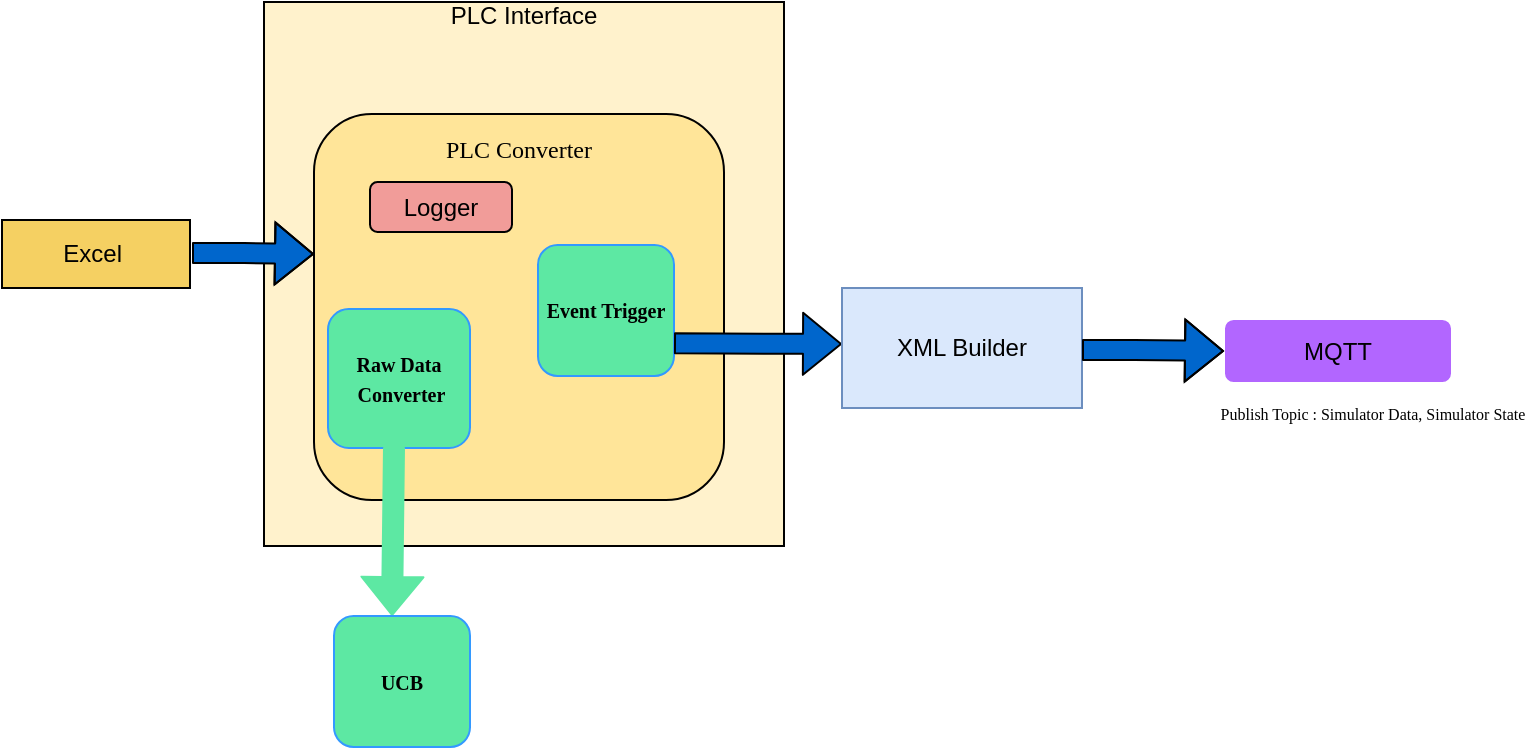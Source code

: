 <mxfile version="12.7.0" type="github">
  <diagram id="KBWNeWzFb76yXDcvMDIo" name="Page-1">
    <mxGraphModel dx="1102" dy="565" grid="0" gridSize="10" guides="1" tooltips="1" connect="1" arrows="1" fold="1" page="1" pageScale="1" pageWidth="850" pageHeight="1100" background="#FFFFFF" math="0" shadow="0">
      <root>
        <mxCell id="0"/>
        <mxCell id="1" parent="0"/>
        <mxCell id="OlLMTqEd5MZmWg_V515S-2" value="&lt;div&gt;PLC Interface&lt;/div&gt;&lt;div&gt;&lt;br&gt;&lt;/div&gt;&lt;div&gt;&lt;br&gt;&lt;/div&gt;&lt;div&gt;&lt;br&gt;&lt;/div&gt;&lt;div&gt;&lt;br&gt;&lt;/div&gt;&lt;div&gt;&lt;br&gt;&lt;/div&gt;&lt;div&gt;&lt;br&gt;&lt;/div&gt;&lt;div&gt;&lt;br&gt;&lt;/div&gt;&lt;div&gt;&lt;br&gt;&lt;/div&gt;&lt;div&gt;&lt;br&gt;&lt;/div&gt;&lt;div&gt;&lt;br&gt;&lt;/div&gt;&lt;div&gt;&lt;br&gt;&lt;/div&gt;&lt;div&gt;&lt;br&gt;&lt;/div&gt;&lt;div&gt;&lt;br&gt;&lt;/div&gt;&lt;div&gt;&lt;br&gt;&lt;/div&gt;&lt;div&gt;&lt;br&gt;&lt;/div&gt;&lt;div&gt;&lt;br&gt;&lt;/div&gt;&lt;div&gt;&lt;br&gt;&lt;/div&gt;&lt;div&gt;&lt;br&gt;&lt;/div&gt;" style="rounded=0;whiteSpace=wrap;html=1;align=center;fillColor=#FFF2CC;" parent="1" vertex="1">
          <mxGeometry x="166" y="69" width="260" height="272" as="geometry"/>
        </mxCell>
        <mxCell id="OlLMTqEd5MZmWg_V515S-4" value="MQTT" style="rounded=1;whiteSpace=wrap;html=1;fillColor=#B266FF;strokeColor=#FFFFFF;" parent="1" vertex="1">
          <mxGeometry x="646" y="227.5" width="114" height="32" as="geometry"/>
        </mxCell>
        <mxCell id="OlLMTqEd5MZmWg_V515S-6" value="&lt;font face=&quot;Verdana&quot;&gt;PLC Converter&lt;br&gt;&lt;br&gt;&lt;br&gt;&lt;br&gt;&lt;br&gt;&lt;br&gt;&lt;br&gt;&lt;br&gt;&lt;br&gt;&lt;br&gt;&lt;br&gt;&lt;br&gt;&lt;/font&gt;" style="rounded=1;whiteSpace=wrap;html=1;fillColor=#FFE599;" parent="1" vertex="1">
          <mxGeometry x="191" y="125" width="205" height="193" as="geometry"/>
        </mxCell>
        <mxCell id="OlLMTqEd5MZmWg_V515S-7" value="Logger" style="rounded=1;whiteSpace=wrap;html=1;fillColor=#F19C99;" parent="1" vertex="1">
          <mxGeometry x="219" y="159" width="71" height="25" as="geometry"/>
        </mxCell>
        <mxCell id="OlLMTqEd5MZmWg_V515S-15" value="&lt;b&gt;&lt;font face=&quot;Verdana&quot; style=&quot;font-size: 10px&quot;&gt;Event Trigger&lt;/font&gt;&lt;/b&gt;" style="rounded=1;whiteSpace=wrap;html=1;fillColor=#5DE8A3;strokeColor=#3399FF;" parent="1" vertex="1">
          <mxGeometry x="303" y="190.5" width="68" height="65.5" as="geometry"/>
        </mxCell>
        <mxCell id="OlLMTqEd5MZmWg_V515S-19" value="" style="shape=flexArrow;endArrow=classic;html=1;fillColor=#0066CC;" parent="1" edge="1">
          <mxGeometry width="50" height="50" relative="1" as="geometry">
            <mxPoint x="130" y="194.5" as="sourcePoint"/>
            <mxPoint x="191" y="195" as="targetPoint"/>
            <Array as="points">
              <mxPoint x="156" y="194.5"/>
            </Array>
          </mxGeometry>
        </mxCell>
        <mxCell id="OlLMTqEd5MZmWg_V515S-29" value="" style="shape=flexArrow;endArrow=classic;html=1;fillColor=#0066CC;exitX=1;exitY=0.75;exitDx=0;exitDy=0;" parent="1" edge="1" source="OlLMTqEd5MZmWg_V515S-15">
          <mxGeometry width="50" height="50" relative="1" as="geometry">
            <mxPoint x="396" y="240" as="sourcePoint"/>
            <mxPoint x="455" y="240" as="targetPoint"/>
          </mxGeometry>
        </mxCell>
        <mxCell id="OlLMTqEd5MZmWg_V515S-32" value="&lt;font style=&quot;font-size: 8px&quot; face=&quot;Times New Roman&quot;&gt;Publish Topic : Simulator Data, Simulator State&lt;/font&gt;" style="text;html=1;align=center;verticalAlign=middle;resizable=0;points=[];autosize=1;" parent="1" vertex="1">
          <mxGeometry x="638" y="264" width="163" height="19" as="geometry"/>
        </mxCell>
        <mxCell id="OlLMTqEd5MZmWg_V515S-5" value="Excel&amp;nbsp;" style="rounded=0;whiteSpace=wrap;html=1;fillColor=#F5D062;" parent="1" vertex="1">
          <mxGeometry x="35" y="178" width="94" height="34" as="geometry"/>
        </mxCell>
        <mxCell id="OlLMTqEd5MZmWg_V515S-14" value="&lt;b&gt;&lt;font style=&quot;font-size: 10px&quot; face=&quot;Verdana&quot;&gt;Raw Data&lt;br&gt;&amp;nbsp;C&lt;span style=&quot;color: rgba(0 , 0 , 0 , 0) ; white-space: nowrap ; font-size: 0px&quot;&gt;%3CmxGraphModel%3E%3Croot%3E%3CmxCell%20id%3D%220%22%2F%3E%3CmxCell%20id%3D%221%22%20parent%3D%220%22%2F%3E%3CmxCell%20id%3D%222%22%20value%3D%22%22%20style%3D%22shape%3DflexArrow%3BendArrow%3Dclassic%3BstartArrow%3Dclassic%3Bhtml%3D1%3B%22%20edge%3D%221%22%20parent%3D%221%22%3E%3CmxGeometry%20width%3D%2250%22%20height%3D%2250%22%20relative%3D%221%22%20as%3D%22geometry%22%3E%3CmxPoint%20x%3D%22581%22%20y%3D%22301%22%20as%3D%22sourcePoint%22%2F%3E%3CmxPoint%20x%3D%22670%22%20y%3D%22301%22%20as%3D%22targetPoint%22%2F%3E%3C%2FmxGeometry%3E%3C%2FmxCell%3E%3CmxCell%20id%3D%223%22%20value%3D%22Text%22%20style%3D%22text%3Bhtml%3D1%3Balign%3Dcenter%3BverticalAlign%3Dmiddle%3Bresizable%3D0%3Bpoints%3D%5B%5D%3BlabelBackgroundColor%3D%23ffffff%3B%22%20vertex%3D%221%22%20connectable%3D%220%22%20parent%3D%222%22%3E%3CmxGeometry%20x%3D%220.221%22%20y%3D%22-6%22%20relative%3D%221%22%20as%3D%22geometry%22%3E%3CmxPoint%20as%3D%22offset%22%2F%3E%3C%2FmxGeometry%3E%3C%2FmxCell%3E%3C%2Froot%3E%3C%2FmxGraphModel%&lt;/span&gt;onverter&lt;/font&gt;&lt;/b&gt;" style="rounded=1;whiteSpace=wrap;html=1;fillColor=#5DE8A3;strokeColor=#3399FF;" parent="1" vertex="1">
          <mxGeometry x="198" y="222.5" width="71" height="69.5" as="geometry"/>
        </mxCell>
        <mxCell id="_SsLV91mDrDcCINA4WaN-3" value="" style="shape=flexArrow;endArrow=classic;html=1;strokeColor=#5DE8A3;fillColor=#5DE8A3;" edge="1" parent="1">
          <mxGeometry width="50" height="50" relative="1" as="geometry">
            <mxPoint x="231" y="291.5" as="sourcePoint"/>
            <mxPoint x="230" y="376" as="targetPoint"/>
          </mxGeometry>
        </mxCell>
        <mxCell id="_SsLV91mDrDcCINA4WaN-4" value="&lt;b&gt;&lt;font face=&quot;Verdana&quot; style=&quot;font-size: 10px&quot;&gt;UCB&lt;/font&gt;&lt;/b&gt;" style="rounded=1;whiteSpace=wrap;html=1;fillColor=#5DE8A3;strokeColor=#3399FF;" vertex="1" parent="1">
          <mxGeometry x="201" y="376" width="68" height="65.5" as="geometry"/>
        </mxCell>
        <mxCell id="_SsLV91mDrDcCINA4WaN-11" value="XML Builder" style="rounded=0;whiteSpace=wrap;html=1;fillColor=#dae8fc;strokeColor=#6c8ebf;" vertex="1" parent="1">
          <mxGeometry x="455" y="212" width="120" height="60" as="geometry"/>
        </mxCell>
        <mxCell id="_SsLV91mDrDcCINA4WaN-14" value="" style="shape=flexArrow;endArrow=classic;html=1;fillColor=#0066CC;entryX=0;entryY=0.5;entryDx=0;entryDy=0;" edge="1" parent="1" target="OlLMTqEd5MZmWg_V515S-4">
          <mxGeometry width="50" height="50" relative="1" as="geometry">
            <mxPoint x="575" y="243" as="sourcePoint"/>
            <mxPoint x="636" y="243.5" as="targetPoint"/>
            <Array as="points">
              <mxPoint x="601" y="243"/>
            </Array>
          </mxGeometry>
        </mxCell>
      </root>
    </mxGraphModel>
  </diagram>
</mxfile>

